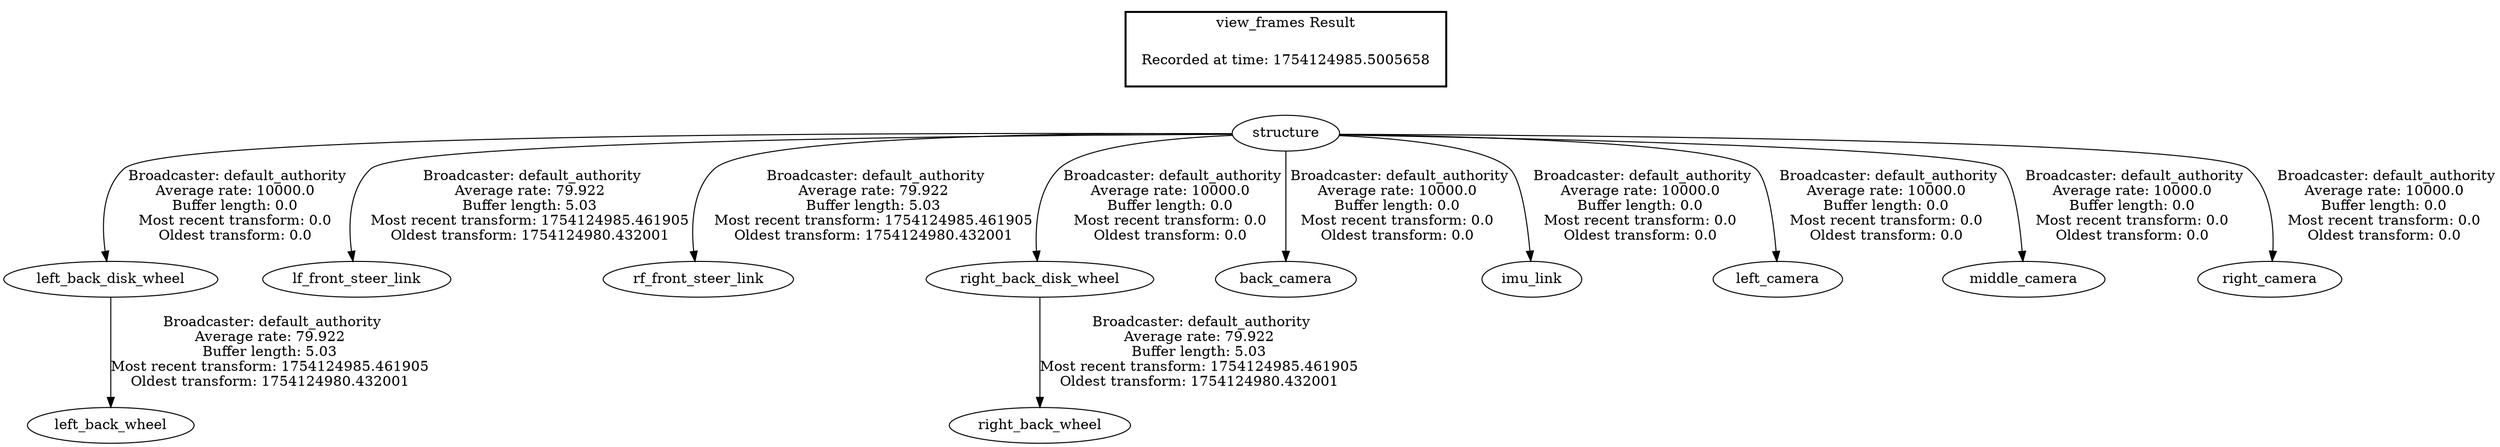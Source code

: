 digraph G {
"left_back_disk_wheel" -> "left_back_wheel"[label=" Broadcaster: default_authority\nAverage rate: 79.922\nBuffer length: 5.03\nMost recent transform: 1754124985.461905\nOldest transform: 1754124980.432001\n"];
"structure" -> "left_back_disk_wheel"[label=" Broadcaster: default_authority\nAverage rate: 10000.0\nBuffer length: 0.0\nMost recent transform: 0.0\nOldest transform: 0.0\n"];
"structure" -> "lf_front_steer_link"[label=" Broadcaster: default_authority\nAverage rate: 79.922\nBuffer length: 5.03\nMost recent transform: 1754124985.461905\nOldest transform: 1754124980.432001\n"];
"structure" -> "rf_front_steer_link"[label=" Broadcaster: default_authority\nAverage rate: 79.922\nBuffer length: 5.03\nMost recent transform: 1754124985.461905\nOldest transform: 1754124980.432001\n"];
"right_back_disk_wheel" -> "right_back_wheel"[label=" Broadcaster: default_authority\nAverage rate: 79.922\nBuffer length: 5.03\nMost recent transform: 1754124985.461905\nOldest transform: 1754124980.432001\n"];
"structure" -> "right_back_disk_wheel"[label=" Broadcaster: default_authority\nAverage rate: 10000.0\nBuffer length: 0.0\nMost recent transform: 0.0\nOldest transform: 0.0\n"];
"structure" -> "back_camera"[label=" Broadcaster: default_authority\nAverage rate: 10000.0\nBuffer length: 0.0\nMost recent transform: 0.0\nOldest transform: 0.0\n"];
"structure" -> "imu_link"[label=" Broadcaster: default_authority\nAverage rate: 10000.0\nBuffer length: 0.0\nMost recent transform: 0.0\nOldest transform: 0.0\n"];
"structure" -> "left_camera"[label=" Broadcaster: default_authority\nAverage rate: 10000.0\nBuffer length: 0.0\nMost recent transform: 0.0\nOldest transform: 0.0\n"];
"structure" -> "middle_camera"[label=" Broadcaster: default_authority\nAverage rate: 10000.0\nBuffer length: 0.0\nMost recent transform: 0.0\nOldest transform: 0.0\n"];
"structure" -> "right_camera"[label=" Broadcaster: default_authority\nAverage rate: 10000.0\nBuffer length: 0.0\nMost recent transform: 0.0\nOldest transform: 0.0\n"];
edge [style=invis];
 subgraph cluster_legend { style=bold; color=black; label ="view_frames Result";
"Recorded at time: 1754124985.5005658"[ shape=plaintext ] ;
}->"structure";
}
